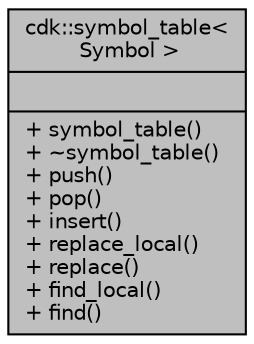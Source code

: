 digraph "cdk::symbol_table&lt; Symbol &gt;"
{
 // LATEX_PDF_SIZE
  edge [fontname="Helvetica",fontsize="10",labelfontname="Helvetica",labelfontsize="10"];
  node [fontname="Helvetica",fontsize="10",shape=record];
  Node1 [label="{cdk::symbol_table\<\l Symbol \>\n||+ symbol_table()\l+ ~symbol_table()\l+ push()\l+ pop()\l+ insert()\l+ replace_local()\l+ replace()\l+ find_local()\l+ find()\l}",height=0.2,width=0.4,color="black", fillcolor="grey75", style="filled", fontcolor="black",tooltip=" "];
}
